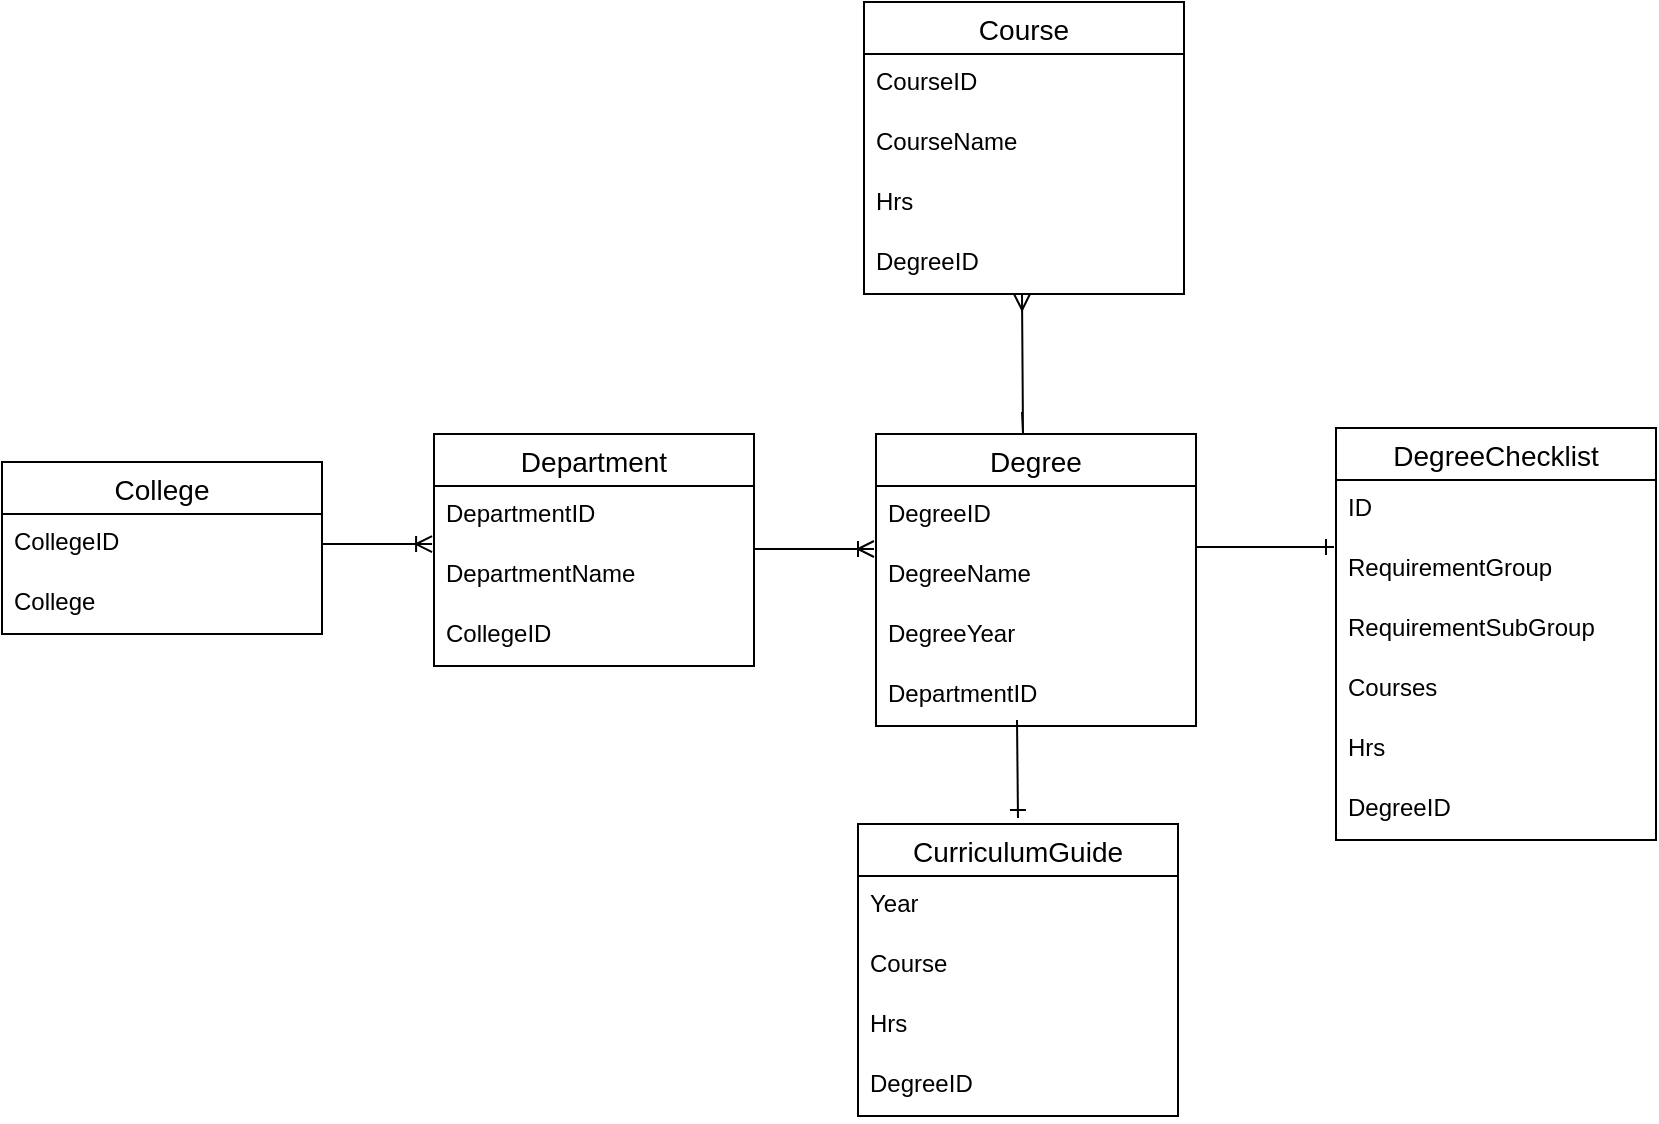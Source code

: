 <mxfile version="21.7.5" type="github">
  <diagram name="Page-1" id="YDM68Qan1_BjU08FntVt">
    <mxGraphModel dx="1024" dy="560" grid="1" gridSize="10" guides="1" tooltips="1" connect="1" arrows="1" fold="1" page="1" pageScale="1" pageWidth="850" pageHeight="1100" math="0" shadow="0">
      <root>
        <mxCell id="0" />
        <mxCell id="1" parent="0" />
        <mxCell id="Apip8Vw6OBXdKYxhj5Jz-7" value="" style="fontSize=12;html=1;endArrow=ERoneToMany;rounded=0;exitX=1;exitY=0.5;exitDx=0;exitDy=0;entryX=0.019;entryY=0.967;entryDx=0;entryDy=0;entryPerimeter=0;" edge="1" parent="1">
          <mxGeometry width="100" height="100" relative="1" as="geometry">
            <mxPoint x="172" y="283" as="sourcePoint" />
            <mxPoint x="227.04" y="283.01" as="targetPoint" />
            <Array as="points">
              <mxPoint x="172" y="283" />
            </Array>
          </mxGeometry>
        </mxCell>
        <mxCell id="Apip8Vw6OBXdKYxhj5Jz-8" value="" style="edgeStyle=entityRelationEdgeStyle;fontSize=12;html=1;endArrow=ERoneToMany;rounded=0;exitX=1;exitY=0.5;exitDx=0;exitDy=0;entryX=0;entryY=0.5;entryDx=0;entryDy=0;" edge="1" parent="1">
          <mxGeometry width="100" height="100" relative="1" as="geometry">
            <mxPoint x="388" y="285.5" as="sourcePoint" />
            <mxPoint x="448" y="285.5" as="targetPoint" />
          </mxGeometry>
        </mxCell>
        <mxCell id="Apip8Vw6OBXdKYxhj5Jz-9" value="" style="edgeStyle=entityRelationEdgeStyle;fontSize=12;html=1;endArrow=ERone;endFill=1;rounded=0;entryX=0;entryY=0.5;entryDx=0;entryDy=0;" edge="1" parent="1">
          <mxGeometry width="100" height="100" relative="1" as="geometry">
            <mxPoint x="609" y="284.5" as="sourcePoint" />
            <mxPoint x="678" y="284.5" as="targetPoint" />
            <Array as="points">
              <mxPoint x="599" y="284.5" />
              <mxPoint x="645" y="284.5" />
              <mxPoint x="675" y="284.5" />
              <mxPoint x="645" y="279.5" />
              <mxPoint x="645" y="279.5" />
              <mxPoint x="705" y="274.5" />
              <mxPoint x="695" y="269.5" />
            </Array>
          </mxGeometry>
        </mxCell>
        <mxCell id="Apip8Vw6OBXdKYxhj5Jz-10" value="" style="fontSize=12;html=1;endArrow=ERone;endFill=1;rounded=0;" edge="1" parent="1">
          <mxGeometry width="100" height="100" relative="1" as="geometry">
            <mxPoint x="519.5" y="371" as="sourcePoint" />
            <mxPoint x="520" y="420" as="targetPoint" />
          </mxGeometry>
        </mxCell>
        <mxCell id="Apip8Vw6OBXdKYxhj5Jz-11" value="" style="fontSize=12;html=1;endArrow=ERmany;rounded=0;entryX=0.5;entryY=1;entryDx=0;entryDy=0;" edge="1" parent="1">
          <mxGeometry width="100" height="100" relative="1" as="geometry">
            <mxPoint x="522" y="217" as="sourcePoint" />
            <mxPoint x="522" y="158" as="targetPoint" />
            <Array as="points">
              <mxPoint x="522.5" y="228" />
            </Array>
          </mxGeometry>
        </mxCell>
        <mxCell id="Apip8Vw6OBXdKYxhj5Jz-12" value="College" style="swimlane;fontStyle=0;childLayout=stackLayout;horizontal=1;startSize=26;horizontalStack=0;resizeParent=1;resizeParentMax=0;resizeLast=0;collapsible=1;marginBottom=0;align=center;fontSize=14;" vertex="1" parent="1">
          <mxGeometry x="12" y="242" width="160" height="86" as="geometry" />
        </mxCell>
        <mxCell id="Apip8Vw6OBXdKYxhj5Jz-13" value="CollegeID" style="text;strokeColor=none;fillColor=none;spacingLeft=4;spacingRight=4;overflow=hidden;rotatable=0;points=[[0,0.5],[1,0.5]];portConstraint=eastwest;fontSize=12;whiteSpace=wrap;html=1;" vertex="1" parent="Apip8Vw6OBXdKYxhj5Jz-12">
          <mxGeometry y="26" width="160" height="30" as="geometry" />
        </mxCell>
        <mxCell id="Apip8Vw6OBXdKYxhj5Jz-14" value="College" style="text;strokeColor=none;fillColor=none;spacingLeft=4;spacingRight=4;overflow=hidden;rotatable=0;points=[[0,0.5],[1,0.5]];portConstraint=eastwest;fontSize=12;whiteSpace=wrap;html=1;" vertex="1" parent="Apip8Vw6OBXdKYxhj5Jz-12">
          <mxGeometry y="56" width="160" height="30" as="geometry" />
        </mxCell>
        <mxCell id="Apip8Vw6OBXdKYxhj5Jz-16" value="Department" style="swimlane;fontStyle=0;childLayout=stackLayout;horizontal=1;startSize=26;horizontalStack=0;resizeParent=1;resizeParentMax=0;resizeLast=0;collapsible=1;marginBottom=0;align=center;fontSize=14;" vertex="1" parent="1">
          <mxGeometry x="228" y="228" width="160" height="116" as="geometry" />
        </mxCell>
        <mxCell id="Apip8Vw6OBXdKYxhj5Jz-17" value="DepartmentID" style="text;strokeColor=none;fillColor=none;spacingLeft=4;spacingRight=4;overflow=hidden;rotatable=0;points=[[0,0.5],[1,0.5]];portConstraint=eastwest;fontSize=12;whiteSpace=wrap;html=1;" vertex="1" parent="Apip8Vw6OBXdKYxhj5Jz-16">
          <mxGeometry y="26" width="160" height="30" as="geometry" />
        </mxCell>
        <mxCell id="Apip8Vw6OBXdKYxhj5Jz-18" value="DepartmentName" style="text;strokeColor=none;fillColor=none;spacingLeft=4;spacingRight=4;overflow=hidden;rotatable=0;points=[[0,0.5],[1,0.5]];portConstraint=eastwest;fontSize=12;whiteSpace=wrap;html=1;" vertex="1" parent="Apip8Vw6OBXdKYxhj5Jz-16">
          <mxGeometry y="56" width="160" height="30" as="geometry" />
        </mxCell>
        <mxCell id="Apip8Vw6OBXdKYxhj5Jz-19" value="CollegeID" style="text;strokeColor=none;fillColor=none;spacingLeft=4;spacingRight=4;overflow=hidden;rotatable=0;points=[[0,0.5],[1,0.5]];portConstraint=eastwest;fontSize=12;whiteSpace=wrap;html=1;" vertex="1" parent="Apip8Vw6OBXdKYxhj5Jz-16">
          <mxGeometry y="86" width="160" height="30" as="geometry" />
        </mxCell>
        <mxCell id="Apip8Vw6OBXdKYxhj5Jz-22" value="Degree" style="swimlane;fontStyle=0;childLayout=stackLayout;horizontal=1;startSize=26;horizontalStack=0;resizeParent=1;resizeParentMax=0;resizeLast=0;collapsible=1;marginBottom=0;align=center;fontSize=14;" vertex="1" parent="1">
          <mxGeometry x="449" y="228" width="160" height="146" as="geometry" />
        </mxCell>
        <mxCell id="Apip8Vw6OBXdKYxhj5Jz-23" value="DegreeID" style="text;strokeColor=none;fillColor=none;spacingLeft=4;spacingRight=4;overflow=hidden;rotatable=0;points=[[0,0.5],[1,0.5]];portConstraint=eastwest;fontSize=12;whiteSpace=wrap;html=1;" vertex="1" parent="Apip8Vw6OBXdKYxhj5Jz-22">
          <mxGeometry y="26" width="160" height="30" as="geometry" />
        </mxCell>
        <mxCell id="Apip8Vw6OBXdKYxhj5Jz-24" value="DegreeName" style="text;strokeColor=none;fillColor=none;spacingLeft=4;spacingRight=4;overflow=hidden;rotatable=0;points=[[0,0.5],[1,0.5]];portConstraint=eastwest;fontSize=12;whiteSpace=wrap;html=1;" vertex="1" parent="Apip8Vw6OBXdKYxhj5Jz-22">
          <mxGeometry y="56" width="160" height="30" as="geometry" />
        </mxCell>
        <mxCell id="Apip8Vw6OBXdKYxhj5Jz-25" value="DegreeYear" style="text;strokeColor=none;fillColor=none;spacingLeft=4;spacingRight=4;overflow=hidden;rotatable=0;points=[[0,0.5],[1,0.5]];portConstraint=eastwest;fontSize=12;whiteSpace=wrap;html=1;" vertex="1" parent="Apip8Vw6OBXdKYxhj5Jz-22">
          <mxGeometry y="86" width="160" height="30" as="geometry" />
        </mxCell>
        <mxCell id="Apip8Vw6OBXdKYxhj5Jz-44" value="DepartmentID" style="text;strokeColor=none;fillColor=none;spacingLeft=4;spacingRight=4;overflow=hidden;rotatable=0;points=[[0,0.5],[1,0.5]];portConstraint=eastwest;fontSize=12;whiteSpace=wrap;html=1;" vertex="1" parent="Apip8Vw6OBXdKYxhj5Jz-22">
          <mxGeometry y="116" width="160" height="30" as="geometry" />
        </mxCell>
        <mxCell id="Apip8Vw6OBXdKYxhj5Jz-26" value="Course" style="swimlane;fontStyle=0;childLayout=stackLayout;horizontal=1;startSize=26;horizontalStack=0;resizeParent=1;resizeParentMax=0;resizeLast=0;collapsible=1;marginBottom=0;align=center;fontSize=14;" vertex="1" parent="1">
          <mxGeometry x="443" y="12" width="160" height="146" as="geometry" />
        </mxCell>
        <mxCell id="Apip8Vw6OBXdKYxhj5Jz-27" value="CourseID" style="text;strokeColor=none;fillColor=none;spacingLeft=4;spacingRight=4;overflow=hidden;rotatable=0;points=[[0,0.5],[1,0.5]];portConstraint=eastwest;fontSize=12;whiteSpace=wrap;html=1;" vertex="1" parent="Apip8Vw6OBXdKYxhj5Jz-26">
          <mxGeometry y="26" width="160" height="30" as="geometry" />
        </mxCell>
        <mxCell id="Apip8Vw6OBXdKYxhj5Jz-28" value="CourseName" style="text;strokeColor=none;fillColor=none;spacingLeft=4;spacingRight=4;overflow=hidden;rotatable=0;points=[[0,0.5],[1,0.5]];portConstraint=eastwest;fontSize=12;whiteSpace=wrap;html=1;" vertex="1" parent="Apip8Vw6OBXdKYxhj5Jz-26">
          <mxGeometry y="56" width="160" height="30" as="geometry" />
        </mxCell>
        <mxCell id="Apip8Vw6OBXdKYxhj5Jz-29" value="Hrs" style="text;strokeColor=none;fillColor=none;spacingLeft=4;spacingRight=4;overflow=hidden;rotatable=0;points=[[0,0.5],[1,0.5]];portConstraint=eastwest;fontSize=12;whiteSpace=wrap;html=1;" vertex="1" parent="Apip8Vw6OBXdKYxhj5Jz-26">
          <mxGeometry y="86" width="160" height="30" as="geometry" />
        </mxCell>
        <mxCell id="Apip8Vw6OBXdKYxhj5Jz-32" value="DegreeID" style="text;strokeColor=none;fillColor=none;spacingLeft=4;spacingRight=4;overflow=hidden;rotatable=0;points=[[0,0.5],[1,0.5]];portConstraint=eastwest;fontSize=12;whiteSpace=wrap;html=1;" vertex="1" parent="Apip8Vw6OBXdKYxhj5Jz-26">
          <mxGeometry y="116" width="160" height="30" as="geometry" />
        </mxCell>
        <mxCell id="Apip8Vw6OBXdKYxhj5Jz-35" value="DegreeChecklist" style="swimlane;fontStyle=0;childLayout=stackLayout;horizontal=1;startSize=26;horizontalStack=0;resizeParent=1;resizeParentMax=0;resizeLast=0;collapsible=1;marginBottom=0;align=center;fontSize=14;" vertex="1" parent="1">
          <mxGeometry x="679" y="225" width="160" height="206" as="geometry" />
        </mxCell>
        <mxCell id="Apip8Vw6OBXdKYxhj5Jz-36" value="ID" style="text;strokeColor=none;fillColor=none;spacingLeft=4;spacingRight=4;overflow=hidden;rotatable=0;points=[[0,0.5],[1,0.5]];portConstraint=eastwest;fontSize=12;whiteSpace=wrap;html=1;" vertex="1" parent="Apip8Vw6OBXdKYxhj5Jz-35">
          <mxGeometry y="26" width="160" height="30" as="geometry" />
        </mxCell>
        <mxCell id="Apip8Vw6OBXdKYxhj5Jz-37" value="RequirementGroup" style="text;strokeColor=none;fillColor=none;spacingLeft=4;spacingRight=4;overflow=hidden;rotatable=0;points=[[0,0.5],[1,0.5]];portConstraint=eastwest;fontSize=12;whiteSpace=wrap;html=1;" vertex="1" parent="Apip8Vw6OBXdKYxhj5Jz-35">
          <mxGeometry y="56" width="160" height="30" as="geometry" />
        </mxCell>
        <mxCell id="Apip8Vw6OBXdKYxhj5Jz-38" value="RequirementSubGroup" style="text;strokeColor=none;fillColor=none;spacingLeft=4;spacingRight=4;overflow=hidden;rotatable=0;points=[[0,0.5],[1,0.5]];portConstraint=eastwest;fontSize=12;whiteSpace=wrap;html=1;" vertex="1" parent="Apip8Vw6OBXdKYxhj5Jz-35">
          <mxGeometry y="86" width="160" height="30" as="geometry" />
        </mxCell>
        <mxCell id="Apip8Vw6OBXdKYxhj5Jz-43" value="Courses" style="text;strokeColor=none;fillColor=none;spacingLeft=4;spacingRight=4;overflow=hidden;rotatable=0;points=[[0,0.5],[1,0.5]];portConstraint=eastwest;fontSize=12;whiteSpace=wrap;html=1;" vertex="1" parent="Apip8Vw6OBXdKYxhj5Jz-35">
          <mxGeometry y="116" width="160" height="30" as="geometry" />
        </mxCell>
        <mxCell id="Apip8Vw6OBXdKYxhj5Jz-45" value="Hrs" style="text;strokeColor=none;fillColor=none;spacingLeft=4;spacingRight=4;overflow=hidden;rotatable=0;points=[[0,0.5],[1,0.5]];portConstraint=eastwest;fontSize=12;whiteSpace=wrap;html=1;" vertex="1" parent="Apip8Vw6OBXdKYxhj5Jz-35">
          <mxGeometry y="146" width="160" height="30" as="geometry" />
        </mxCell>
        <mxCell id="Apip8Vw6OBXdKYxhj5Jz-46" value="DegreeID" style="text;strokeColor=none;fillColor=none;spacingLeft=4;spacingRight=4;overflow=hidden;rotatable=0;points=[[0,0.5],[1,0.5]];portConstraint=eastwest;fontSize=12;whiteSpace=wrap;html=1;" vertex="1" parent="Apip8Vw6OBXdKYxhj5Jz-35">
          <mxGeometry y="176" width="160" height="30" as="geometry" />
        </mxCell>
        <mxCell id="Apip8Vw6OBXdKYxhj5Jz-39" value="CurriculumGuide" style="swimlane;fontStyle=0;childLayout=stackLayout;horizontal=1;startSize=26;horizontalStack=0;resizeParent=1;resizeParentMax=0;resizeLast=0;collapsible=1;marginBottom=0;align=center;fontSize=14;" vertex="1" parent="1">
          <mxGeometry x="440" y="423" width="160" height="146" as="geometry" />
        </mxCell>
        <mxCell id="Apip8Vw6OBXdKYxhj5Jz-40" value="Year" style="text;strokeColor=none;fillColor=none;spacingLeft=4;spacingRight=4;overflow=hidden;rotatable=0;points=[[0,0.5],[1,0.5]];portConstraint=eastwest;fontSize=12;whiteSpace=wrap;html=1;" vertex="1" parent="Apip8Vw6OBXdKYxhj5Jz-39">
          <mxGeometry y="26" width="160" height="30" as="geometry" />
        </mxCell>
        <mxCell id="Apip8Vw6OBXdKYxhj5Jz-41" value="Course" style="text;strokeColor=none;fillColor=none;spacingLeft=4;spacingRight=4;overflow=hidden;rotatable=0;points=[[0,0.5],[1,0.5]];portConstraint=eastwest;fontSize=12;whiteSpace=wrap;html=1;" vertex="1" parent="Apip8Vw6OBXdKYxhj5Jz-39">
          <mxGeometry y="56" width="160" height="30" as="geometry" />
        </mxCell>
        <mxCell id="Apip8Vw6OBXdKYxhj5Jz-42" value="Hrs" style="text;strokeColor=none;fillColor=none;spacingLeft=4;spacingRight=4;overflow=hidden;rotatable=0;points=[[0,0.5],[1,0.5]];portConstraint=eastwest;fontSize=12;whiteSpace=wrap;html=1;" vertex="1" parent="Apip8Vw6OBXdKYxhj5Jz-39">
          <mxGeometry y="86" width="160" height="30" as="geometry" />
        </mxCell>
        <mxCell id="Apip8Vw6OBXdKYxhj5Jz-48" value="DegreeID" style="text;strokeColor=none;fillColor=none;spacingLeft=4;spacingRight=4;overflow=hidden;rotatable=0;points=[[0,0.5],[1,0.5]];portConstraint=eastwest;fontSize=12;whiteSpace=wrap;html=1;" vertex="1" parent="Apip8Vw6OBXdKYxhj5Jz-39">
          <mxGeometry y="116" width="160" height="30" as="geometry" />
        </mxCell>
      </root>
    </mxGraphModel>
  </diagram>
</mxfile>
